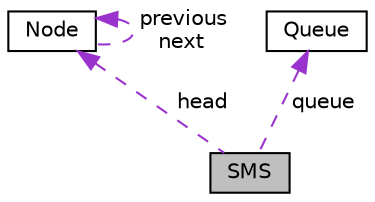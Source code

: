 digraph "SMS"
{
  edge [fontname="Helvetica",fontsize="10",labelfontname="Helvetica",labelfontsize="10"];
  node [fontname="Helvetica",fontsize="10",shape=record];
  Node1 [label="SMS",height=0.2,width=0.4,color="black", fillcolor="grey75", style="filled", fontcolor="black"];
  Node2 -> Node1 [dir="back",color="darkorchid3",fontsize="10",style="dashed",label=" head" ,fontname="Helvetica"];
  Node2 [label="Node",height=0.2,width=0.4,color="black", fillcolor="white", style="filled",URL="$struct_node.html"];
  Node2 -> Node2 [dir="back",color="darkorchid3",fontsize="10",style="dashed",label=" previous\nnext" ,fontname="Helvetica"];
  Node3 -> Node1 [dir="back",color="darkorchid3",fontsize="10",style="dashed",label=" queue" ,fontname="Helvetica"];
  Node3 [label="Queue",height=0.2,width=0.4,color="black", fillcolor="white", style="filled",URL="$struct_queue.html"];
}
